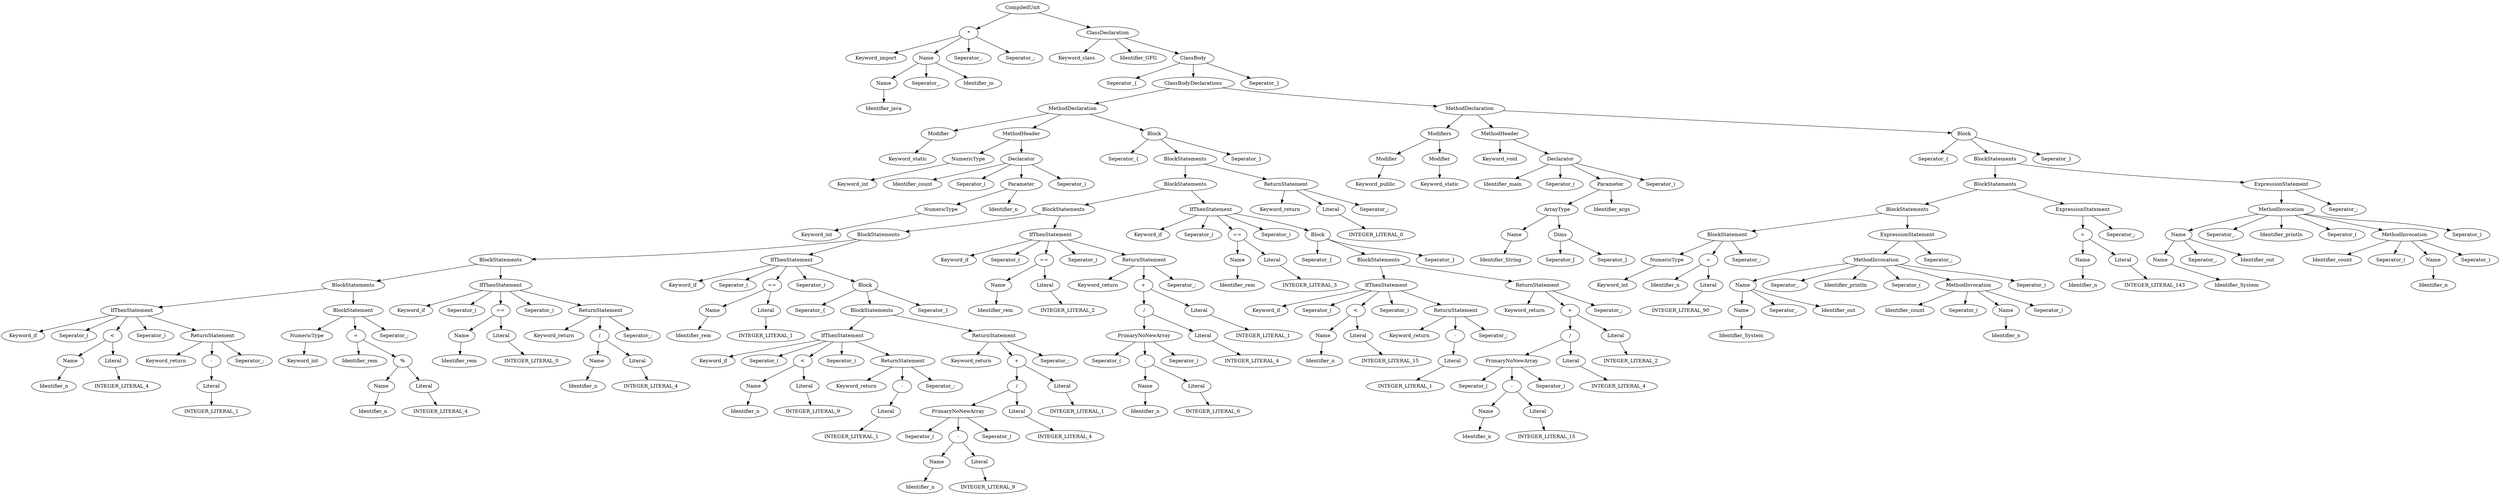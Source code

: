 digraph G{
node[ordering=out]
n1a[label="Identifier_java"]
n1[label="Name"]
n1->n1a
n2b[label="Seperator_."]
n2c[label="Identifier_io"]
n2[label="Name"]
n2->n1
n2->n2b
n2->n2c
n3a[label="Keyword_import"]
n3c[label="Seperator_."]
n3e[label="Seperator_;"]
n3[label="*"]
n3->n3a
n3->n2
n3->n3c
n3->n3e
n4a[label="Keyword_static"]
n4[label="Modifier"]
n4->n4a
n5a[label="Keyword_int"]
n5[label="NumericType"]
n5->n5a
n6a[label="Keyword_int"]
n6[label="NumericType"]
n6->n6a
n7b[label="Identifier_n"]
n7[label="Parameter"]
n7->n6
n7->n7b
n8a[label="Identifier_count"]
n8b[label="Seperator_("]
n8d[label="Seperator_)"]
n8[label="Declarator"]
n8->n8a
n8->n8b
n8->n7
n8->n8d
n9[label="MethodHeader"]
n9->n5
n9->n8
n10a[label="Identifier_n"]
n10[label="Name"]
n10->n10a
n11a[label="INTEGER_LITERAL_4"]
n11[label="Literal"]
n11->n11a
n12[label="<"]
n12->n10
n12->n11
n13a[label="INTEGER_LITERAL_1"]
n13[label="Literal"]
n13->n13a
n14[label="-"]
n14->n13
n15a[label="Keyword_return"]
n15c[label="Seperator_;"]
n15[label="ReturnStatement"]
n15->n15a
n15->n14
n15->n15c
n16a[label="Keyword_if"]
n16b[label="Seperator_("]
n16d[label="Seperator_)"]
n16[label="IfThenStatement"]
n16->n16a
n16->n16b
n16->n12
n16->n16d
n16->n15
n17a[label="Keyword_int"]
n17[label="NumericType"]
n17->n17a
n18a[label="Identifier_n"]
n18[label="Name"]
n18->n18a
n19a[label="INTEGER_LITERAL_4"]
n19[label="Literal"]
n19->n19a
n20[label="%"]
n20->n18
n20->n19
n21a[label="Identifier_rem"]
n21[label="="]
n21->n21a
n21->n20
n22c[label="Seperator_;"]
n22[label="BlockStatement"]
n22->n17
n22->n21
n22->n22c
n23[label="BlockStatements"]
n23->n16
n23->n22
n24a[label="Identifier_rem"]
n24[label="Name"]
n24->n24a
n25a[label="INTEGER_LITERAL_0"]
n25[label="Literal"]
n25->n25a
n26[label="=="]
n26->n24
n26->n25
n27a[label="Identifier_n"]
n27[label="Name"]
n27->n27a
n28a[label="INTEGER_LITERAL_4"]
n28[label="Literal"]
n28->n28a
n29[label="/"]
n29->n27
n29->n28
n30a[label="Keyword_return"]
n30c[label="Seperator_;"]
n30[label="ReturnStatement"]
n30->n30a
n30->n29
n30->n30c
n31a[label="Keyword_if"]
n31b[label="Seperator_("]
n31d[label="Seperator_)"]
n31[label="IfThenStatement"]
n31->n31a
n31->n31b
n31->n26
n31->n31d
n31->n30
n32[label="BlockStatements"]
n32->n23
n32->n31
n33a[label="Identifier_rem"]
n33[label="Name"]
n33->n33a
n34a[label="INTEGER_LITERAL_1"]
n34[label="Literal"]
n34->n34a
n35[label="=="]
n35->n33
n35->n34
n36a[label="Identifier_n"]
n36[label="Name"]
n36->n36a
n37a[label="INTEGER_LITERAL_9"]
n37[label="Literal"]
n37->n37a
n38[label="<"]
n38->n36
n38->n37
n39a[label="INTEGER_LITERAL_1"]
n39[label="Literal"]
n39->n39a
n40[label="-"]
n40->n39
n41a[label="Keyword_return"]
n41c[label="Seperator_;"]
n41[label="ReturnStatement"]
n41->n41a
n41->n40
n41->n41c
n42a[label="Keyword_if"]
n42b[label="Seperator_("]
n42d[label="Seperator_)"]
n42[label="IfThenStatement"]
n42->n42a
n42->n42b
n42->n38
n42->n42d
n42->n41
n43a[label="Identifier_n"]
n43[label="Name"]
n43->n43a
n44a[label="INTEGER_LITERAL_9"]
n44[label="Literal"]
n44->n44a
n45[label="-"]
n45->n43
n45->n44
n46a[label="Seperator_("]
n46c[label="Seperator_)"]
n46[label="PrimaryNoNewArray"]
n46->n46a
n46->n45
n46->n46c
n47a[label="INTEGER_LITERAL_4"]
n47[label="Literal"]
n47->n47a
n48[label="/"]
n48->n46
n48->n47
n49a[label="INTEGER_LITERAL_1"]
n49[label="Literal"]
n49->n49a
n50[label="+"]
n50->n48
n50->n49
n51a[label="Keyword_return"]
n51c[label="Seperator_;"]
n51[label="ReturnStatement"]
n51->n51a
n51->n50
n51->n51c
n52[label="BlockStatements"]
n52->n42
n52->n51
n53a[label="Seperator_{"]
n53c[label="Seperator_}"]
n53[label="Block"]
n53->n53a
n53->n52
n53->n53c
n54a[label="Keyword_if"]
n54b[label="Seperator_("]
n54d[label="Seperator_)"]
n54[label="IfThenStatement"]
n54->n54a
n54->n54b
n54->n35
n54->n54d
n54->n53
n55[label="BlockStatements"]
n55->n32
n55->n54
n56a[label="Identifier_rem"]
n56[label="Name"]
n56->n56a
n57a[label="INTEGER_LITERAL_2"]
n57[label="Literal"]
n57->n57a
n58[label="=="]
n58->n56
n58->n57
n59a[label="Identifier_n"]
n59[label="Name"]
n59->n59a
n60a[label="INTEGER_LITERAL_6"]
n60[label="Literal"]
n60->n60a
n61[label="-"]
n61->n59
n61->n60
n62a[label="Seperator_("]
n62c[label="Seperator_)"]
n62[label="PrimaryNoNewArray"]
n62->n62a
n62->n61
n62->n62c
n63a[label="INTEGER_LITERAL_4"]
n63[label="Literal"]
n63->n63a
n64[label="/"]
n64->n62
n64->n63
n65a[label="INTEGER_LITERAL_1"]
n65[label="Literal"]
n65->n65a
n66[label="+"]
n66->n64
n66->n65
n67a[label="Keyword_return"]
n67c[label="Seperator_;"]
n67[label="ReturnStatement"]
n67->n67a
n67->n66
n67->n67c
n68a[label="Keyword_if"]
n68b[label="Seperator_("]
n68d[label="Seperator_)"]
n68[label="IfThenStatement"]
n68->n68a
n68->n68b
n68->n58
n68->n68d
n68->n67
n69[label="BlockStatements"]
n69->n55
n69->n68
n70a[label="Identifier_rem"]
n70[label="Name"]
n70->n70a
n71a[label="INTEGER_LITERAL_3"]
n71[label="Literal"]
n71->n71a
n72[label="=="]
n72->n70
n72->n71
n73a[label="Identifier_n"]
n73[label="Name"]
n73->n73a
n74a[label="INTEGER_LITERAL_15"]
n74[label="Literal"]
n74->n74a
n75[label="<"]
n75->n73
n75->n74
n76a[label="INTEGER_LITERAL_1"]
n76[label="Literal"]
n76->n76a
n77[label="-"]
n77->n76
n78a[label="Keyword_return"]
n78c[label="Seperator_;"]
n78[label="ReturnStatement"]
n78->n78a
n78->n77
n78->n78c
n79a[label="Keyword_if"]
n79b[label="Seperator_("]
n79d[label="Seperator_)"]
n79[label="IfThenStatement"]
n79->n79a
n79->n79b
n79->n75
n79->n79d
n79->n78
n80a[label="Identifier_n"]
n80[label="Name"]
n80->n80a
n81a[label="INTEGER_LITERAL_15"]
n81[label="Literal"]
n81->n81a
n82[label="-"]
n82->n80
n82->n81
n83a[label="Seperator_("]
n83c[label="Seperator_)"]
n83[label="PrimaryNoNewArray"]
n83->n83a
n83->n82
n83->n83c
n84a[label="INTEGER_LITERAL_4"]
n84[label="Literal"]
n84->n84a
n85[label="/"]
n85->n83
n85->n84
n86a[label="INTEGER_LITERAL_2"]
n86[label="Literal"]
n86->n86a
n87[label="+"]
n87->n85
n87->n86
n88a[label="Keyword_return"]
n88c[label="Seperator_;"]
n88[label="ReturnStatement"]
n88->n88a
n88->n87
n88->n88c
n89[label="BlockStatements"]
n89->n79
n89->n88
n90a[label="Seperator_{"]
n90c[label="Seperator_}"]
n90[label="Block"]
n90->n90a
n90->n89
n90->n90c
n91a[label="Keyword_if"]
n91b[label="Seperator_("]
n91d[label="Seperator_)"]
n91[label="IfThenStatement"]
n91->n91a
n91->n91b
n91->n72
n91->n91d
n91->n90
n92[label="BlockStatements"]
n92->n69
n92->n91
n93a[label="INTEGER_LITERAL_0"]
n93[label="Literal"]
n93->n93a
n94a[label="Keyword_return"]
n94c[label="Seperator_;"]
n94[label="ReturnStatement"]
n94->n94a
n94->n93
n94->n94c
n95[label="BlockStatements"]
n95->n92
n95->n94
n96a[label="Seperator_{"]
n96c[label="Seperator_}"]
n96[label="Block"]
n96->n96a
n96->n95
n96->n96c
n97[label="MethodDeclaration"]
n97->n4
n97->n9
n97->n96
n98a[label="Keyword_public"]
n98[label="Modifier"]
n98->n98a
n99a[label="Keyword_static"]
n99[label="Modifier"]
n99->n99a
n100[label="Modifiers"]
n100->n98
n100->n99
n101a[label="Identifier_String"]
n101[label="Name"]
n101->n101a
n102a[label="Seperator_["]
n102b[label="Seperator_]"]
n102[label="Dims"]
n102->n102a
n102->n102b
n103[label="ArrayType"]
n103->n101
n103->n102
n104b[label="Identifier_args"]
n104[label="Parameter"]
n104->n103
n104->n104b
n105a[label="Identifier_main"]
n105b[label="Seperator_("]
n105d[label="Seperator_)"]
n105[label="Declarator"]
n105->n105a
n105->n105b
n105->n104
n105->n105d
n106a[label="Keyword_void"]
n106[label="MethodHeader"]
n106->n106a
n106->n105
n107a[label="Keyword_int"]
n107[label="NumericType"]
n107->n107a
n108a[label="INTEGER_LITERAL_90"]
n108[label="Literal"]
n108->n108a
n109a[label="Identifier_n"]
n109[label="="]
n109->n109a
n109->n108
n110c[label="Seperator_;"]
n110[label="BlockStatement"]
n110->n107
n110->n109
n110->n110c
n111a[label="Identifier_System"]
n111[label="Name"]
n111->n111a
n112b[label="Seperator_."]
n112c[label="Identifier_out"]
n112[label="Name"]
n112->n111
n112->n112b
n112->n112c
n113a[label="Identifier_n"]
n113[label="Name"]
n113->n113a
n114a[label="Identifier_count"]
n114b[label="Seperator_("]
n114d[label="Seperator_)"]
n114[label="MethodInvocation"]
n114->n114a
n114->n114b
n114->n113
n114->n114d
n115b[label="Seperator_."]
n115c[label="Identifier_println"]
n115d[label="Seperator_("]
n115f[label="Seperator_)"]
n115[label="MethodInvocation"]
n115->n112
n115->n115b
n115->n115c
n115->n115d
n115->n114
n115->n115f
n116b[label="Seperator_;"]
n116[label="ExpressionStatement"]
n116->n115
n116->n116b
n117[label="BlockStatements"]
n117->n110
n117->n116
n118a[label="Identifier_n"]
n118[label="Name"]
n118->n118a
n119a[label="INTEGER_LITERAL_143"]
n119[label="Literal"]
n119->n119a
n120[label="="]
n120->n118
n120->n119
n121b[label="Seperator_;"]
n121[label="ExpressionStatement"]
n121->n120
n121->n121b
n122[label="BlockStatements"]
n122->n117
n122->n121
n123a[label="Identifier_System"]
n123[label="Name"]
n123->n123a
n124b[label="Seperator_."]
n124c[label="Identifier_out"]
n124[label="Name"]
n124->n123
n124->n124b
n124->n124c
n125a[label="Identifier_n"]
n125[label="Name"]
n125->n125a
n126a[label="Identifier_count"]
n126b[label="Seperator_("]
n126d[label="Seperator_)"]
n126[label="MethodInvocation"]
n126->n126a
n126->n126b
n126->n125
n126->n126d
n127b[label="Seperator_."]
n127c[label="Identifier_println"]
n127d[label="Seperator_("]
n127f[label="Seperator_)"]
n127[label="MethodInvocation"]
n127->n124
n127->n127b
n127->n127c
n127->n127d
n127->n126
n127->n127f
n128b[label="Seperator_;"]
n128[label="ExpressionStatement"]
n128->n127
n128->n128b
n129[label="BlockStatements"]
n129->n122
n129->n128
n130a[label="Seperator_{"]
n130c[label="Seperator_}"]
n130[label="Block"]
n130->n130a
n130->n129
n130->n130c
n131[label="MethodDeclaration"]
n131->n100
n131->n106
n131->n130
n132[label="ClassBodyDeclarations"]
n132->n97
n132->n131
n133a[label="Seperator_{"]
n133c[label="Seperator_}"]
n133[label="ClassBody"]
n133->n133a
n133->n132
n133->n133c
n134a[label="Keyword_class"]
n134b[label="Identifier_GFG"]
n134[label="ClassDeclaration"]
n134->n134a
n134->n134b
n134->n133
n135[label="CompiledUnit"]
n135->n3
n135->n134
}
